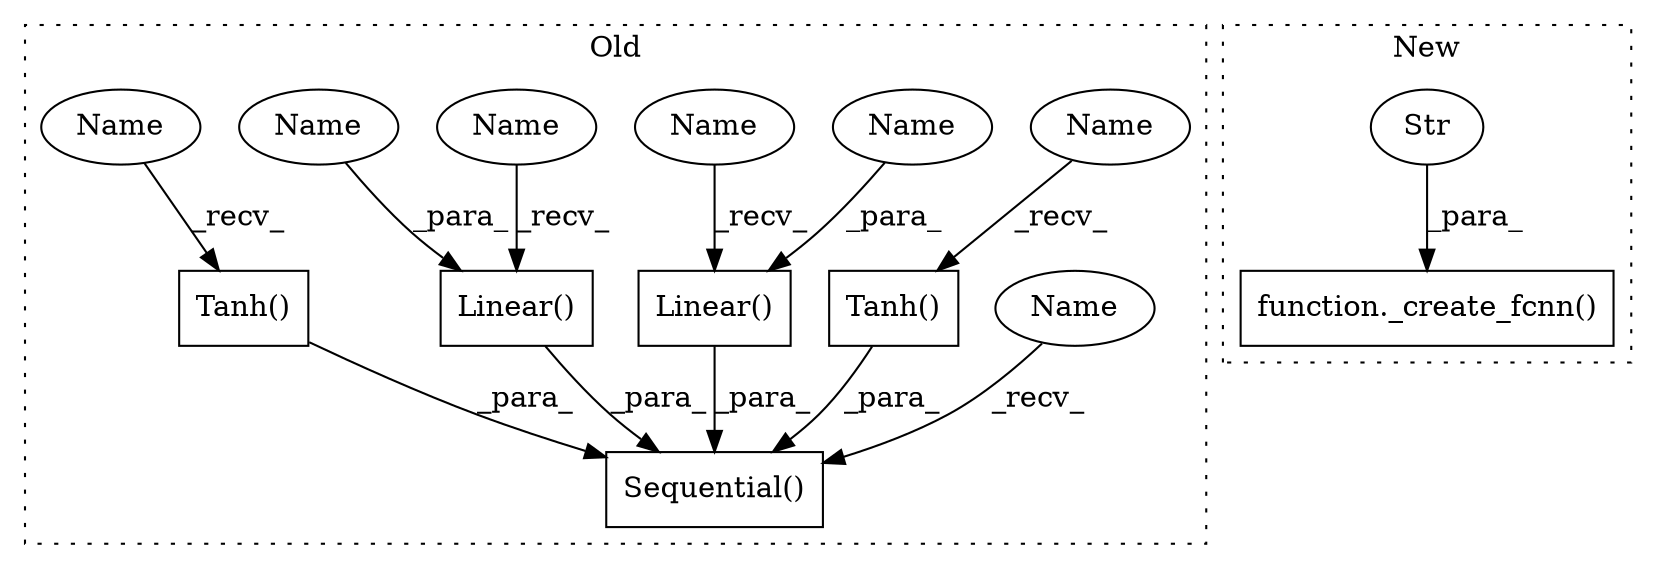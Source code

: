 digraph G {
subgraph cluster0 {
1 [label="Tanh()" a="75" s="7409" l="9" shape="box"];
3 [label="Sequential()" a="75" s="7311,7445" l="14,1" shape="box"];
5 [label="Tanh()" a="75" s="7361" l="9" shape="box"];
6 [label="Linear()" a="75" s="7325,7358" l="10,1" shape="box"];
7 [label="Linear()" a="75" s="7420,7444" l="10,1" shape="box"];
8 [label="Name" a="87" s="7311" l="2" shape="ellipse"];
9 [label="Name" a="87" s="7325" l="2" shape="ellipse"];
10 [label="Name" a="87" s="7420" l="2" shape="ellipse"];
11 [label="Name" a="87" s="7361" l="2" shape="ellipse"];
12 [label="Name" a="87" s="7409" l="2" shape="ellipse"];
13 [label="Name" a="87" s="7430" l="11" shape="ellipse"];
14 [label="Name" a="87" s="7347" l="11" shape="ellipse"];
label = "Old";
style="dotted";
}
subgraph cluster1 {
2 [label="function._create_fcnn()" a="75" s="7499,7546" l="13,1" shape="box"];
4 [label="Str" a="66" s="7540" l="6" shape="ellipse"];
label = "New";
style="dotted";
}
1 -> 3 [label="_para_"];
4 -> 2 [label="_para_"];
5 -> 3 [label="_para_"];
6 -> 3 [label="_para_"];
7 -> 3 [label="_para_"];
8 -> 3 [label="_recv_"];
9 -> 6 [label="_recv_"];
10 -> 7 [label="_recv_"];
11 -> 5 [label="_recv_"];
12 -> 1 [label="_recv_"];
13 -> 7 [label="_para_"];
14 -> 6 [label="_para_"];
}